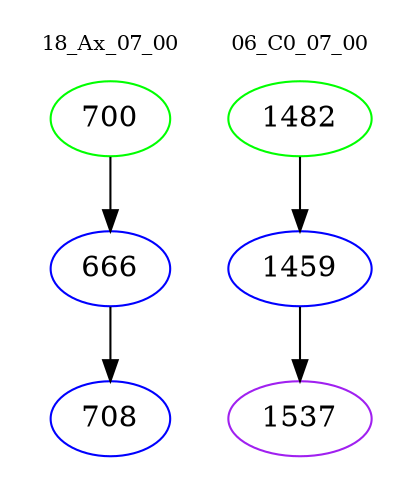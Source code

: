 digraph{
subgraph cluster_0 {
color = white
label = "18_Ax_07_00";
fontsize=10;
T0_700 [label="700", color="green"]
T0_700 -> T0_666 [color="black"]
T0_666 [label="666", color="blue"]
T0_666 -> T0_708 [color="black"]
T0_708 [label="708", color="blue"]
}
subgraph cluster_1 {
color = white
label = "06_C0_07_00";
fontsize=10;
T1_1482 [label="1482", color="green"]
T1_1482 -> T1_1459 [color="black"]
T1_1459 [label="1459", color="blue"]
T1_1459 -> T1_1537 [color="black"]
T1_1537 [label="1537", color="purple"]
}
}
